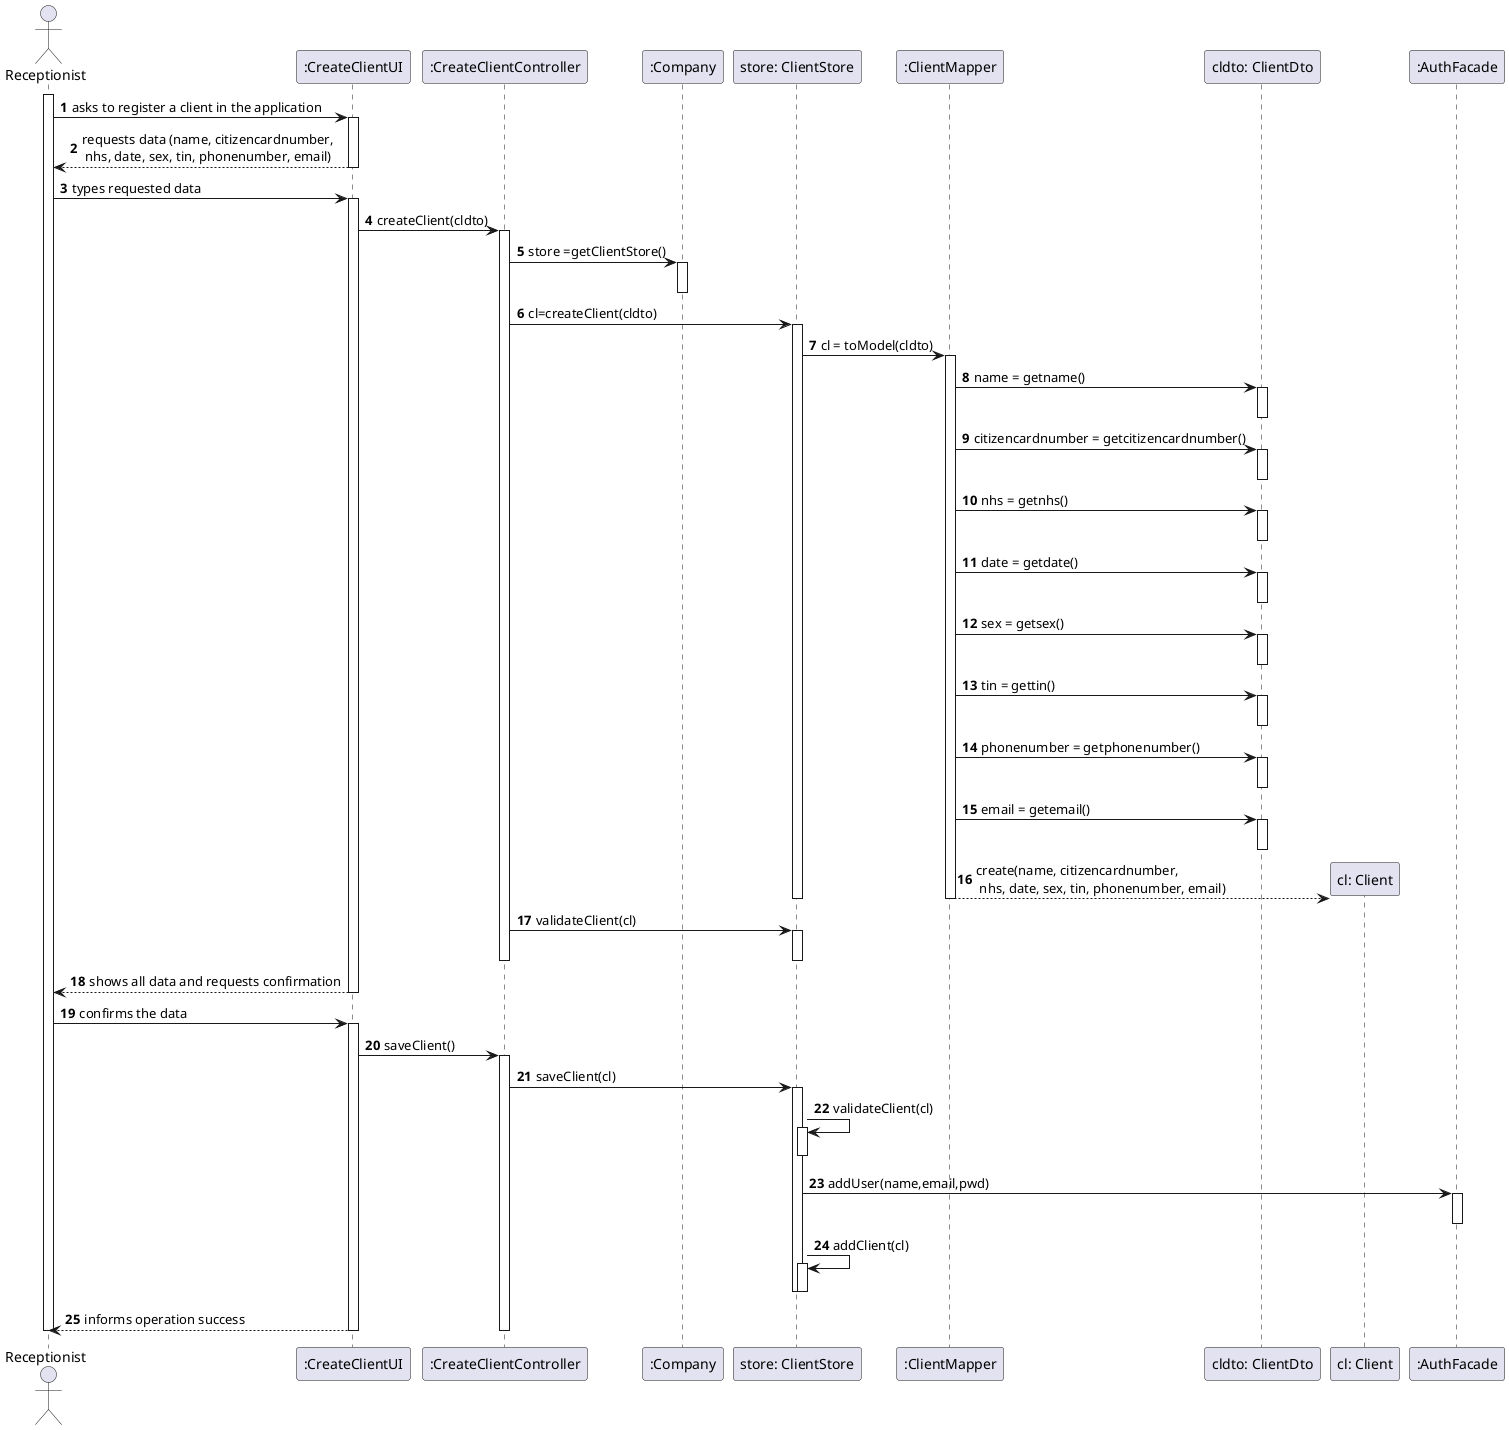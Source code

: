 @startuml
autonumber
'hide footbox
actor "Receptionist" as REP

participant ":CreateClientUI" as UI
participant ":CreateClientController" as CTRL
participant ":Company" as COMP
participant "store: ClientStore" as CS
participant ":ClientMapper" as CM
participant "cldto: ClientDto" as CDTO
participant "cl: Client" as CL
participant ":AuthFacade" as AF

activate REP
REP -> UI : asks to register a client in the application
activate UI
UI --> REP : requests data (name, citizencardnumber,\n nhs, date, sex, tin, phonenumber, email)
deactivate UI

REP -> UI : types requested data
activate UI

UI -> CTRL : createClient(cldto)
activate CTRL

CTRL -> COMP : store =getClientStore()
activate COMP
deactivate COMP

CTRL -> CS : cl=createClient(cldto)
activate CS

CS -> CM : cl = toModel(cldto)

activate CM
CM -> CDTO : name = getname()
activate CDTO
deactivate CDTO

CM -> CDTO : citizencardnumber = getcitizencardnumber()
activate CDTO
deactivate CDTO

CM -> CDTO : nhs = getnhs()
activate CDTO
deactivate CDTO

CM -> CDTO : date = getdate()
activate CDTO
deactivate CDTO

CM -> CDTO : sex = getsex()
activate CDTO
deactivate CDTO

CM -> CDTO : tin = gettin()
activate CDTO
deactivate CDTO

CM -> CDTO : phonenumber = getphonenumber()
activate CDTO
deactivate CDTO

CM -> CDTO : email = getemail()
activate CDTO
deactivate CDTO

CM --> CL** : create(name, citizencardnumber,\n nhs, date, sex, tin, phonenumber, email)
deactivate CM
deactivate CS

CTRL -> CS : validateClient(cl)
activate CS
deactivate CS
deactivate CTRL

UI --> REP : shows all data and requests confirmation
deactivate COMP
deactivate UI

REP -> UI : confirms the data
activate UI
UI -> CTRL : saveClient()
activate CTRL

CTRL -> CS : saveClient(cl)
activate CS

CS -> CS: validateClient(cl)
activate CS
deactivate CS

CS -> AF: addUser(name,email,pwd)
activate AF
deactivate AF

CS -> CS: addClient(cl)
activate CS
deactivate CS
deactivate CS

UI --> REP : informs operation success
deactivate COMP
deactivate CTRL
deactivate UI

deactivate REP

@enduml